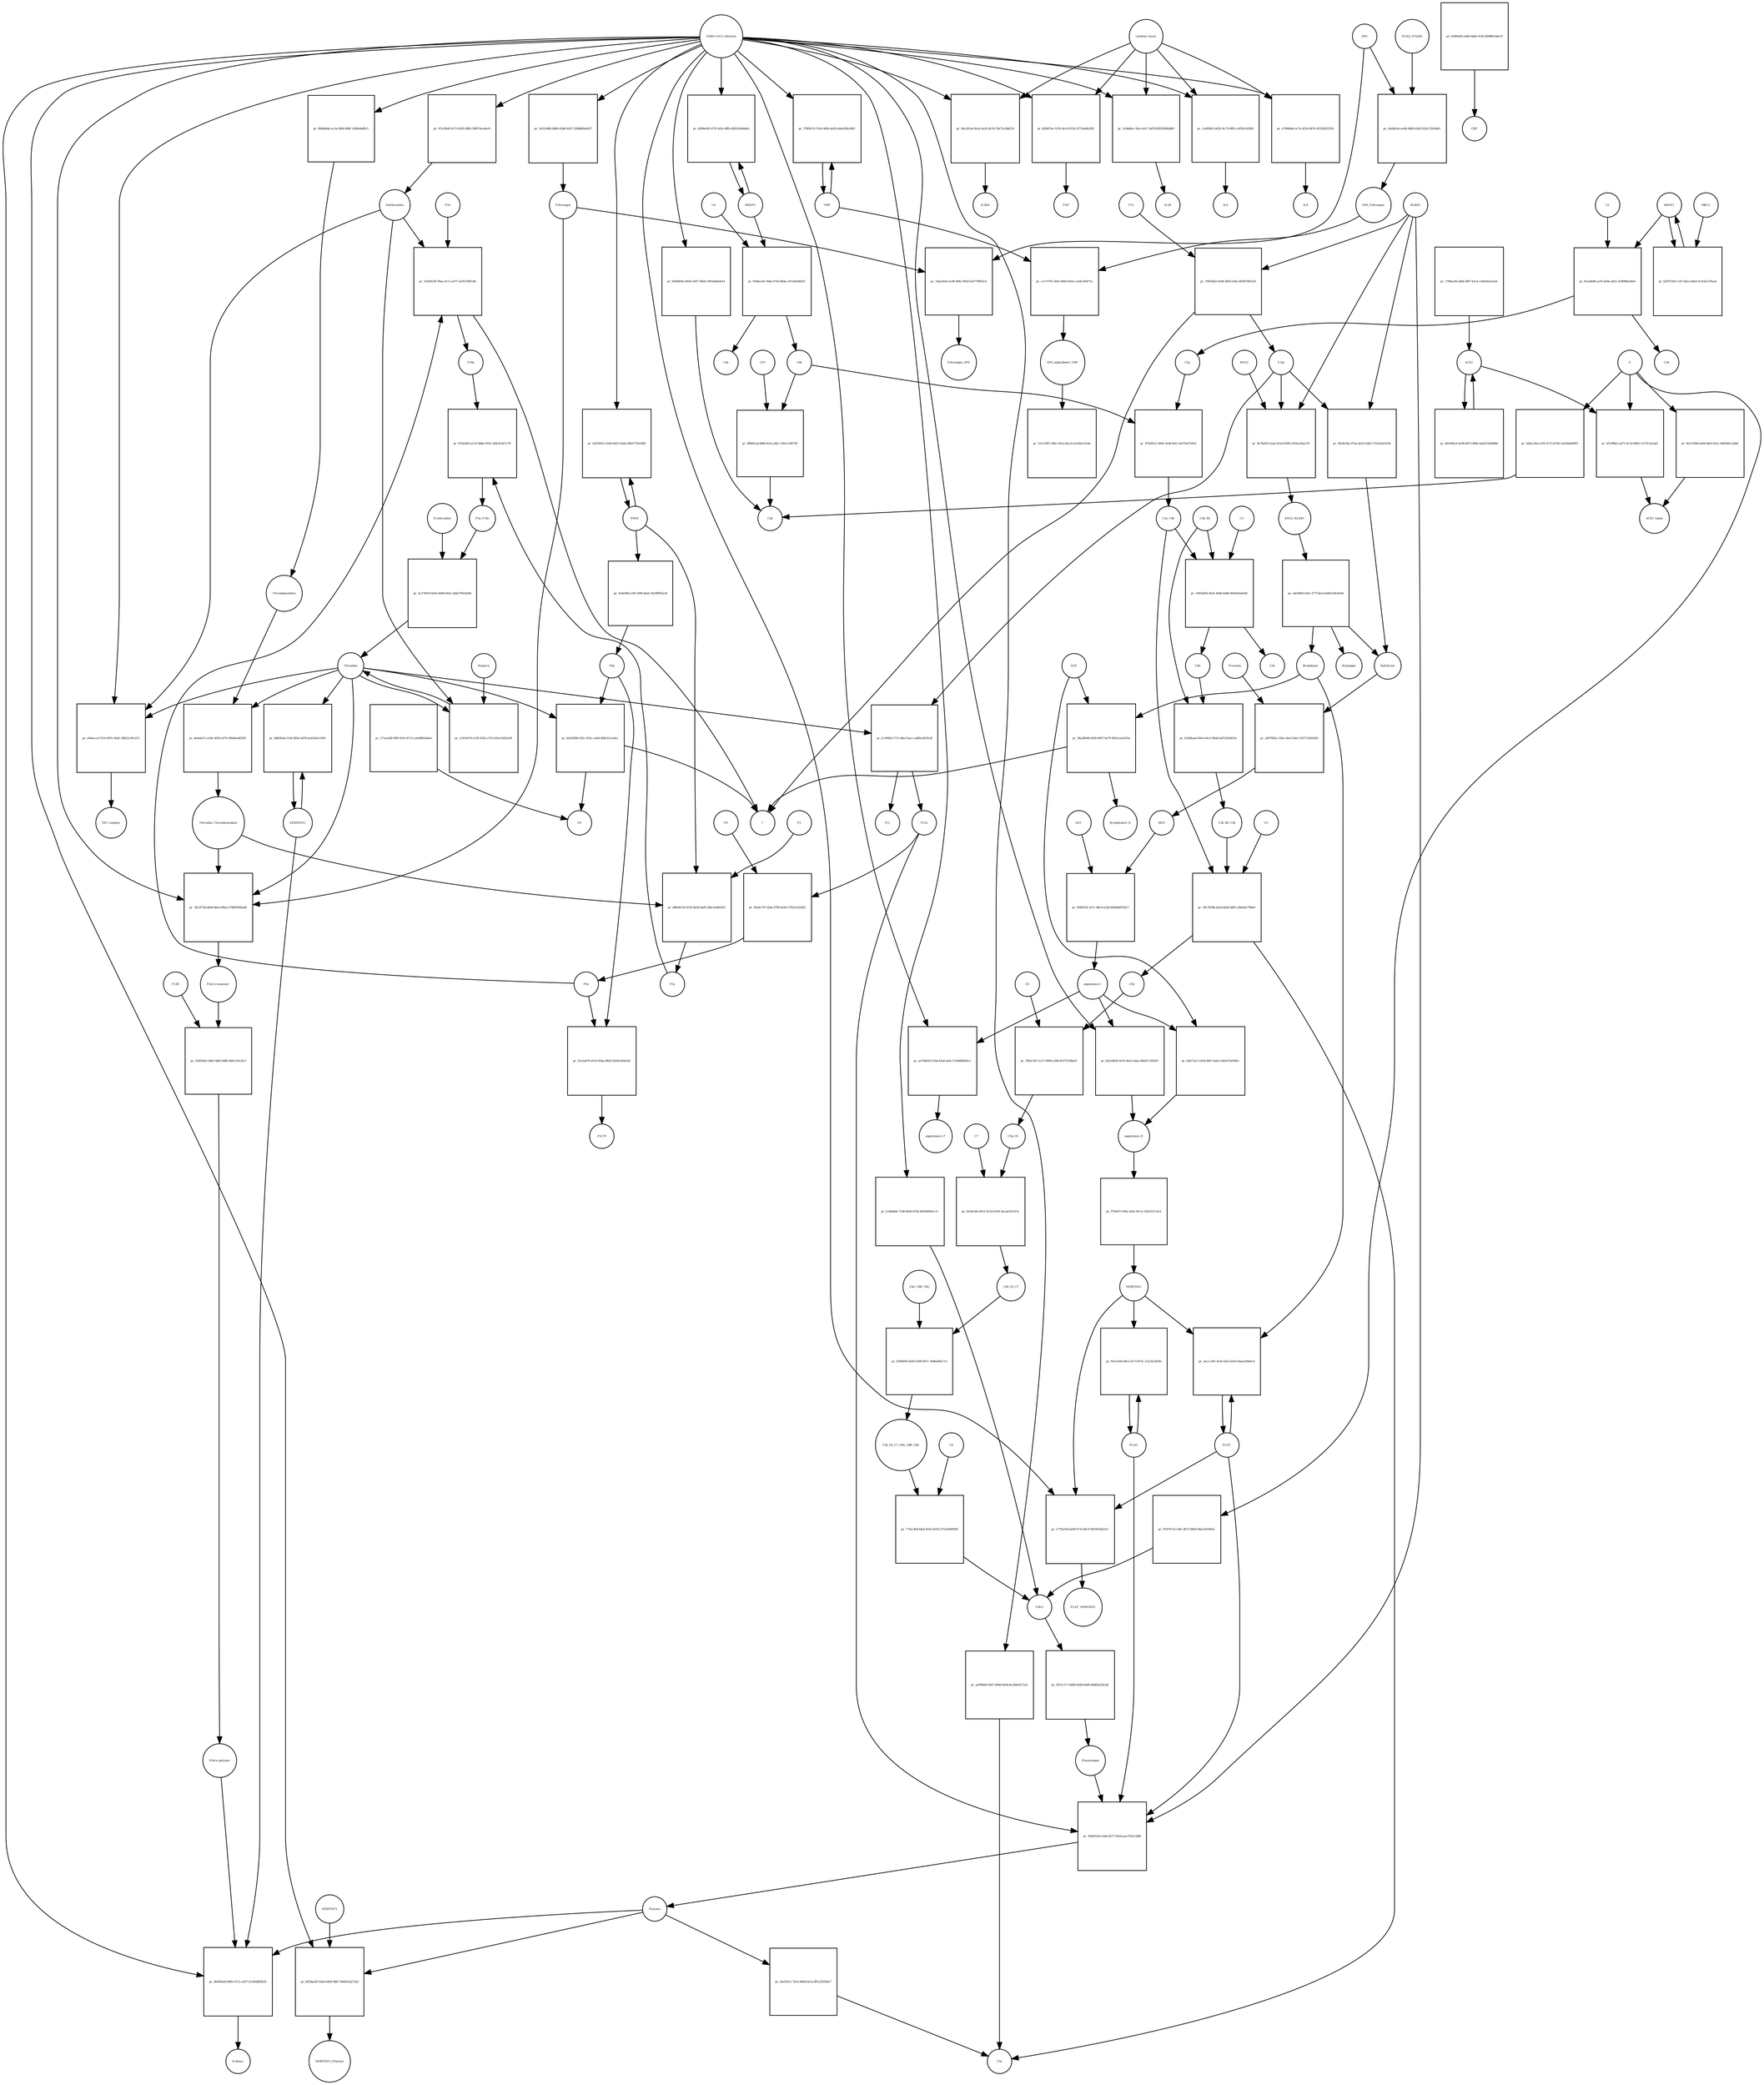 strict digraph  {
C4b [annotation="", bipartite=0, cls=macromolecule, fontsize=4, label=C4b, shape=circle];
"pr_87928311-4991-4cbf-8ef1-ab57fe475625" [annotation="", bipartite=1, cls=process, fontsize=4, label="pr_87928311-4991-4cbf-8ef1-ab57fe475625", shape=square];
C2a [annotation="", bipartite=0, cls=macromolecule, fontsize=4, label=C2a, shape=circle];
C2a_C4b [annotation="", bipartite=0, cls=complex, fontsize=4, label=C2a_C4b, shape=circle];
C3b [annotation="", bipartite=0, cls=macromolecule, fontsize=4, label=C3b, shape=circle];
"pr_62394aa6-64e0-44c2-9bdd-bef10254815e" [annotation="", bipartite=1, cls=process, fontsize=4, label="pr_62394aa6-64e0-44c2-9bdd-bef10254815e", shape=square];
C3b_Bb [annotation="urn_miriam_pubmed_12440962|urn_miriam_brenda_3.4.21.47", bipartite=0, cls=complex, fontsize=4, label=C3b_Bb, shape=circle];
C3b_Bb_C3b [annotation="urn_miriam_pubmed_12440962|urn_miriam_brenda_34.4.21.47", bipartite=0, cls=complex, fontsize=4, label=C3b_Bb_C3b, shape=circle];
"pr_9f869cab-b0f8-421e-afbc-156a7cdf570f" [annotation="", bipartite=1, cls=process, fontsize=4, label="pr_9f869cab-b0f8-421e-afbc-156a7cdf570f", shape=square];
C4d [annotation="", bipartite=0, cls=macromolecule, fontsize=4, label=C4d, shape=circle];
CFI [annotation="urn_miriam_hgnc_HGNC%3A2771", bipartite=0, cls=macromolecule, fontsize=4, label=CFI, shape=circle];
"pr_171ea2b8-f0f9-419c-87c5-a3ed9bfe0beb" [annotation="", bipartite=1, cls=process, fontsize=4, label="pr_171ea2b8-f0f9-419c-87c5-a3ed9bfe0beb", shape=square];
F8 [annotation="urn_miriam_hgnc_HGNC%3A3546", bipartite=0, cls=macromolecule, fontsize=4, label=F8, shape=circle];
"pr_07e2584f-0373-4245-9882-58f974ca6ac8" [annotation="", bipartite=1, cls=process, fontsize=4, label="pr_07e2584f-0373-4245-9882-58f974ca6ac8", shape=square];
Antithrombin [annotation="urn_miriam_hgnc_HGNC%3A775", bipartite=0, cls=macromolecule, fontsize=4, label=Antithrombin, shape=circle];
"SARS-CoV-2 infection" [annotation=urn_miriam_taxonomy_2697049, bipartite=0, cls=phenotype, fontsize=4, label="SARS-CoV-2 infection", shape=circle];
S [annotation="urn_miriam_uniprot_P0DTC2|urn_miriam_uniprot_P59594", bipartite=0, cls=macromolecule, fontsize=4, label=S, shape=circle];
"pr_f61e7698-ae94-4403-82e1-44f289ce1bb0" [annotation="", bipartite=1, cls="omitted process", fontsize=4, label="pr_f61e7698-ae94-4403-82e1-44f289ce1bb0", shape=square];
ACE2_Spike [annotation="", bipartite=0, cls=complex, fontsize=4, label=ACE2_Spike, shape=circle];
Bradykinin [annotation="urn_miriam_obo.chebi_CHEBI%3A3165", bipartite=0, cls=macromolecule, fontsize=4, label=Bradykinin, shape=circle];
"pr_38a28048-0d38-4607-be79-9653ca5e455a" [annotation="", bipartite=1, cls=process, fontsize=4, label="pr_38a28048-0d38-4607-be79-9653ca5e455a", shape=square];
"Bradykinin(1-5)" [annotation="", bipartite=0, cls=macromolecule, fontsize=4, label="Bradykinin(1-5)", shape=circle];
"?" [annotation="", bipartite=0, cls=macromolecule, fontsize=4, label="?", shape=circle];
ACE [annotation="urn_miriam_hgnc_HGNC%3A2707", bipartite=0, cls=macromolecule, fontsize=4, label=ACE, shape=circle];
ACE2 [annotation="urn_miriam_hgnc_HGNC%3A13557", bipartite=0, cls=macromolecule, fontsize=4, label=ACE2, shape=circle];
"pr_d0160bc0-4c68-4673-896e-bad551b6d0b0" [annotation="", bipartite=1, cls=process, fontsize=4, label="pr_d0160bc0-4c68-4673-896e-bad551b6d0b0", shape=square];
"pr_b519f8a2-ad71-4c1b-9892-1157fc2e2af2" [annotation="", bipartite=1, cls=process, fontsize=4, label="pr_b519f8a2-ad71-4c1b-9892-1157fc2e2af2", shape=square];
"pr_1789ae36-a6bf-4007-b5c4-c044e62e3eab" [annotation="", bipartite=1, cls=process, fontsize=4, label="pr_1789ae36-a6bf-4007-b5c4-c044e62e3eab", shape=square];
"angiotensin I" [annotation="urn_miriam_obo.chebi_CHEBI%3A2718", bipartite=0, cls="simple chemical", fontsize=4, label="angiotensin I", shape=circle];
"pr_ae708d34-235d-43a8-a6ef-5156888d59c5" [annotation="", bipartite=1, cls=process, fontsize=4, label="pr_ae708d34-235d-43a8-a6ef-5156888d59c5", shape=square];
"angiotensin I-7" [annotation="urn_miriam_obo.chebi_CHEBI%3A55438", bipartite=0, cls="simple chemical", fontsize=4, label="angiotensin I-7", shape=circle];
"pr_b26ec20a-e191-4713-8746-1e439a8d5ff5" [annotation="", bipartite=1, cls=process, fontsize=4, label="pr_b26ec20a-e191-4713-8746-1e439a8d5ff5", shape=square];
"pr_9747b7cb-c00c-4071-8fe8-f3ba1418365c" [annotation="", bipartite=1, cls=process, fontsize=4, label="pr_9747b7cb-c00c-4071-8fe8-f3ba1418365c", shape=square];
"C5b-9" [annotation="", bipartite=0, cls=complex, fontsize=4, label="C5b-9", shape=circle];
"pr_65f69a95-e660-4b8e-914f-d3986f10da19" [annotation="", bipartite=1, cls=process, fontsize=4, label="pr_65f69a95-e660-4b8e-914f-d3986f10da19", shape=square];
CRP [annotation="urn_miriam_hgnc_HGNC%3A2367", bipartite=0, cls=macromolecule, fontsize=4, label=CRP, shape=circle];
VWF [annotation="", bipartite=0, cls=macromolecule, fontsize=4, label=VWF, shape=circle];
"pr_378f4155-7a16-4f4b-ab30-abde398c0491" [annotation="", bipartite=1, cls=process, fontsize=4, label="pr_378f4155-7a16-4f4b-ab30-abde398c0491", shape=square];
PROC [annotation="urn_miriam_hgnc_HGNC%3A9451", bipartite=0, cls=macromolecule, fontsize=4, label=PROC, shape=circle];
"pr_d3254415-1b56-4821-83eb-2805779c0380" [annotation="", bipartite=1, cls=process, fontsize=4, label="pr_d3254415-1b56-4821-83eb-2805779c0380", shape=square];
"pr_9648d59a-8636-4307-96d4-19054dde6b14" [annotation="", bipartite=1, cls=process, fontsize=4, label="pr_9648d59a-8636-4307-96d4-19054dde6b14", shape=square];
Plasmin [annotation="urn_miriam_hgnc_HGNC%3A9051", bipartite=0, cls=macromolecule, fontsize=4, label=Plasmin, shape=circle];
"pr_b629aad5-50a8-4464-9bb7-9d44532a72d3" [annotation="", bipartite=1, cls=process, fontsize=4, label="pr_b629aad5-50a8-4464-9bb7-9d44532a72d3", shape=square];
SERPINF2 [annotation="urn_miriam_hgnc_HGNC%3A9075", bipartite=0, cls=macromolecule, fontsize=4, label=SERPINF2, shape=circle];
SERPINF2_Plasmin [annotation="", bipartite=0, cls=complex, fontsize=4, label=SERPINF2_Plasmin, shape=circle];
"pr_89b6b64e-ac5a-49fd-968f-1200feb4ffc5" [annotation="", bipartite=1, cls=process, fontsize=4, label="pr_89b6b64e-ac5a-49fd-968f-1200feb4ffc5", shape=square];
Thrombomodulin [annotation="urn_miriam_hgnc_HGNC%3A11784", bipartite=0, cls=macromolecule, fontsize=4, label=Thrombomodulin, shape=circle];
KLKB1 [annotation=urn_miriam_hgnc_6371, bipartite=0, cls=macromolecule, fontsize=4, label=KLKB1, shape=circle];
"pr_d9c8c64e-07ae-4a55-b5b5-72161eb23194" [annotation="", bipartite=1, cls=process, fontsize=4, label="pr_d9c8c64e-07ae-4a55-b5b5-72161eb23194", shape=square];
Kallikrein [annotation=urn_miriam_hgnc_6371, bipartite=0, cls=macromolecule, fontsize=4, label=Kallikrein, shape=circle];
F12a [annotation="urn_miriam_hgnc_HGNC%3A3530", bipartite=0, cls=macromolecule, fontsize=4, label=F12a, shape=circle];
KNG1_KLKB1 [annotation=urn_miriam_pubmed_17598838, bipartite=0, cls=complex, fontsize=4, label=KNG1_KLKB1, shape=circle];
"pr_edefdfd5-f24c-477f-8ee4-6d9e234c0e04" [annotation="", bipartite=1, cls=process, fontsize=4, label="pr_edefdfd5-f24c-477f-8ee4-6d9e234c0e04", shape=square];
Kininogen [annotation="urn_miriam_hgnc_HGNC%3A6383", bipartite=0, cls=macromolecule, fontsize=4, label=Kininogen, shape=circle];
"pr_fc4d4db6-71d8-4b04-87d2-40500605ec11" [annotation="", bipartite=1, cls=process, fontsize=4, label="pr_fc4d4db6-71d8-4b04-87d2-40500605ec11", shape=square];
"pr_ae9f9d45-f647-469d-be04-bc29d63272cb" [annotation="", bipartite=1, cls=process, fontsize=4, label="pr_ae9f9d45-f647-469d-be04-bc29d63272cb", shape=square];
C5a [annotation="", bipartite=0, cls=macromolecule, fontsize=4, label=C5a, shape=circle];
PLAT [annotation="urn_miriam_hgnc_HGNC%3A9051", bipartite=0, cls=macromolecule, fontsize=4, label=PLAT, shape=circle];
"pr_2accc281-8cdf-43a3-b3e0-44aea5f8efc0" [annotation="", bipartite=1, cls=process, fontsize=4, label="pr_2accc281-8cdf-43a3-b3e0-44aea5f8efc0", shape=square];
SERPINE1 [annotation="urn_miriam_hgnc_HGNC%3A8593", bipartite=0, cls=macromolecule, fontsize=4, label=SERPINE1, shape=circle];
AGT [annotation="urn_miriam_hgnc_HGNC%3A333", bipartite=0, cls=macromolecule, fontsize=4, label=AGT, shape=circle];
"pr_f04f6192-3e7c-48c4-a228-683b48d78313" [annotation="", bipartite=1, cls=process, fontsize=4, label="pr_f04f6192-3e7c-48c4-a228-683b48d78313", shape=square];
REN [annotation="urn_miriam_hgnc_HGNC%3A9958", bipartite=0, cls=macromolecule, fontsize=4, label=REN, shape=circle];
C2 [annotation="urn_miriam_hgnc_HGNC%3A1248", bipartite=0, cls=macromolecule, fontsize=4, label=C2, shape=circle];
"pr_fb1ad6d9-acf5-4e0b-a825-3c8f99be40e6" [annotation="", bipartite=1, cls=process, fontsize=4, label="pr_fb1ad6d9-acf5-4e0b-a825-3c8f99be40e6", shape=square];
C2b [annotation="", bipartite=0, cls=macromolecule, fontsize=4, label=C2b, shape=circle];
MASP1 [annotation="", bipartite=0, cls=macromolecule, fontsize=4, label=MASP1, shape=circle];
MASP2 [annotation="", bipartite=0, cls=macromolecule, fontsize=4, label=MASP2, shape=circle];
"pr_d369e043-475f-441e-8ffb-d585c8044de4" [annotation="", bipartite=1, cls=process, fontsize=4, label="pr_d369e043-475f-441e-8ffb-d585c8044de4", shape=square];
"pr_b29755b9-1147-4dce-b8a9-9c432e176ea4" [annotation="", bipartite=1, cls=process, fontsize=4, label="pr_b29755b9-1147-4dce-b8a9-9c432e176ea4", shape=square];
MBL2 [annotation=urn_miriam_hgnc_6902, bipartite=0, cls=macromolecule, fontsize=4, label=MBL2, shape=circle];
F10 [annotation="urn_miriam_hgnc_HGNC%3A3528", bipartite=0, cls=macromolecule, fontsize=4, label=F10, shape=circle];
"pr_1020d128-78ea-4111-a477-a55f1206f14b" [annotation="", bipartite=1, cls=process, fontsize=4, label="pr_1020d128-78ea-4111-a477-a55f1206f14b", shape=square];
F10a [annotation="urn_miriam_hgnc_HGNC%3A3528", bipartite=0, cls=macromolecule, fontsize=4, label=F10a, shape=circle];
F9a [annotation="", bipartite=0, cls=macromolecule, fontsize=4, label=F9a, shape=circle];
C3 [annotation="urn_miriam_hgnc_HGNC%3A1318", bipartite=0, cls=macromolecule, fontsize=4, label=C3, shape=circle];
"pr_1d95a850-4b35-404b-b466-69ef6a6efe82" [annotation="", bipartite=1, cls=process, fontsize=4, label="pr_1d95a850-4b35-404b-b466-69ef6a6efe82", shape=square];
C3a [annotation="", bipartite=0, cls=macromolecule, fontsize=4, label=C3a, shape=circle];
Prorenin [annotation="", bipartite=0, cls=macromolecule, fontsize=4, label=Prorenin, shape=circle];
"pr_2407692a-1d5e-44e5-bda1-593712b93d2b" [annotation="", bipartite=1, cls=process, fontsize=4, label="pr_2407692a-1d5e-44e5-bda1-593712b93d2b", shape=square];
F8a [annotation="urn_miriam_hgnc_HGNC%3A3546", bipartite=0, cls=macromolecule, fontsize=4, label=F8a, shape=circle];
"pr_b5d35f88-425c-435c-a3d4-df4b313ce8a1" [annotation="", bipartite=1, cls=process, fontsize=4, label="pr_b5d35f88-425c-435c-a3d4-df4b313ce8a1", shape=square];
Thrombin [annotation="urn_miriam_hgnc_HGNC%3A3535", bipartite=0, cls=macromolecule, fontsize=4, label=Thrombin, shape=circle];
"pr_e1b19474-e138-43b2-a703-d1bc54922ef9" [annotation="", bipartite=1, cls=process, fontsize=4, label="pr_e1b19474-e138-43b2-a703-d1bc54922ef9", shape=square];
Heparin [annotation="urn_miriam_pubmed_708377|urn_miriam_obo.chebi_CHEBI%3A28304", bipartite=0, cls="simple chemical", fontsize=4, label=Heparin, shape=circle];
"pr_fdd17ac2-545d-4067-8ab3-5d5a97e659b5" [annotation="", bipartite=1, cls=process, fontsize=4, label="pr_fdd17ac2-545d-4067-8ab3-5d5a97e659b5", shape=square];
"angiotensin II" [annotation="urn_miriam_obo.chebi_CHEBI%3A2718", bipartite=0, cls="simple chemical", fontsize=4, label="angiotensin II", shape=circle];
PLAU [annotation="", bipartite=0, cls=macromolecule, fontsize=4, label=PLAU, shape=circle];
"pr_f41ec928-d0c2-4c73-873c-212cfa35f3fe" [annotation="", bipartite=1, cls=process, fontsize=4, label="pr_f41ec928-d0c2-4c73-873c-212cfa35f3fe", shape=square];
F12 [annotation="urn_miriam_hgnc_HGNC%3A3530", bipartite=0, cls=macromolecule, fontsize=4, label=F12, shape=circle];
"pr_70f43bd3-02d6-4f05-b382-d0f4478f53c0" [annotation="", bipartite=1, cls=process, fontsize=4, label="pr_70f43bd3-02d6-4f05-b382-d0f4478f53c0", shape=square];
"pr_f1c9f4fd-1711-49a3-bacc-ad80cdd33cdf" [annotation="", bipartite=1, cls=process, fontsize=4, label="pr_f1c9f4fd-1711-49a3-bacc-ad80cdd33cdf", shape=square];
F11 [annotation="urn_miriam_hgnc_HGNC%3A3529", bipartite=0, cls=macromolecule, fontsize=4, label=F11, shape=circle];
F11a [annotation="urn_miriam_hgnc_HGNC%3A3529", bipartite=0, cls=macromolecule, fontsize=4, label=F11a, shape=circle];
C4 [annotation="", bipartite=0, cls=macromolecule, fontsize=4, label=C4, shape=circle];
"pr_936dced1-50da-47d3-8b4a-c67e5be882f3" [annotation="", bipartite=1, cls=process, fontsize=4, label="pr_936dced1-50da-47d3-8b4a-c67e5be882f3", shape=square];
C4a [annotation="", bipartite=0, cls=macromolecule, fontsize=4, label=C4a, shape=circle];
"pr_e770a254-be00-471f-bdc9-0935953d2211" [annotation="", bipartite=1, cls=process, fontsize=4, label="pr_e770a254-be00-471f-bdc9-0935953d2211", shape=square];
PLAT_SERPINE1 [annotation=urn_miriam_pubmed_22449964, bipartite=0, cls=complex, fontsize=4, label=PLAT_SERPINE1, shape=circle];
"pr_52c5a674-4519-45ba-8820-02e8e26445d1" [annotation="", bipartite=1, cls=process, fontsize=4, label="pr_52c5a674-4519-45ba-8820-02e8e26445d1", shape=square];
F8_F9 [annotation=urn_miriam_pubmed_22471307, bipartite=0, cls=complex, fontsize=4, label=F8_F9, shape=circle];
"pr_f51b2063-e132-48be-9181-344c9c827c79" [annotation="", bipartite=1, cls=process, fontsize=4, label="pr_f51b2063-e132-48be-9181-344c9c827c79", shape=square];
F5a [annotation="urn_miriam_hgnc_HGNC%3A3542", bipartite=0, cls=macromolecule, fontsize=4, label=F5a, shape=circle];
F5a_F10a [annotation=urn_miriam_pubmed_2303476, bipartite=0, cls=complex, fontsize=4, label=F5a_F10a, shape=circle];
F5 [annotation="urn_miriam_hgnc_HGNC%3A3541", bipartite=0, cls=macromolecule, fontsize=4, label=F5, shape=circle];
"pr_b80e8c59-0158-4458-bef0-5d9c16d40183" [annotation="", bipartite=1, cls=process, fontsize=4, label="pr_b80e8c59-0158-4458-bef0-5d9c16d40183", shape=square];
Thrombin_Thrombomodulin [annotation="urn_miriam_pubmed_6282863|urn_miriam_taxonomy_9986", bipartite=0, cls=complex, fontsize=4, label=Thrombin_Thrombomodulin, shape=circle];
SERPINH1 [annotation="urn_miriam_hgnc_HGNC%3A1546", bipartite=0, cls=macromolecule, fontsize=4, label=SERPINH1, shape=circle];
"pr_9d85f0a6-21bf-484e-bd78-bed146a15481" [annotation="", bipartite=1, cls=process, fontsize=4, label="pr_9d85f0a6-21bf-484e-bd78-bed146a15481", shape=square];
Fibrinogen [annotation=urn_miriam_pubmed_19296670, bipartite=0, cls=complex, fontsize=4, label=Fibrinogen, shape=circle];
"pr_3fa1973b-db58-4bea-89a3-e78893960ad6" [annotation="", bipartite=1, cls=process, fontsize=4, label="pr_3fa1973b-db58-4bea-89a3-e78893960ad6", shape=square];
"Fibrin monomer" [annotation="", bipartite=0, cls=macromolecule, fontsize=4, label="Fibrin monomer", shape=circle];
C5 [annotation="urn_miriam_hgnc_HGNC%3A1331", bipartite=0, cls=macromolecule, fontsize=4, label=C5, shape=circle];
"pr_39c7b59b-42ed-4d39-bdf5-c8da83c799a9" [annotation="", bipartite=1, cls=process, fontsize=4, label="pr_39c7b59b-42ed-4d39-bdf5-c8da83c799a9", shape=square];
C5b [annotation="", bipartite=0, cls=macromolecule, fontsize=4, label=C5b, shape=circle];
"pr_7083c391-1c27-4990-a596-81f7515fba01" [annotation="", bipartite=1, cls=process, fontsize=4, label="pr_7083c391-1c27-4990-a596-81f7515fba01", shape=square];
C6 [annotation="urn_miriam_hgnc_HGNC%3A1339", bipartite=0, cls=macromolecule, fontsize=4, label=C6, shape=circle];
C5b_C6 [annotation="", bipartite=0, cls=complex, fontsize=4, label=C5b_C6, shape=circle];
"pr_0e3dcbfa-b015-4c29-b538-3aca4c621d7a" [annotation="", bipartite=1, cls=process, fontsize=4, label="pr_0e3dcbfa-b015-4c29-b538-3aca4c621d7a", shape=square];
C7 [annotation="urn_miriam_hgnc_HGNC%3A1346", bipartite=0, cls=macromolecule, fontsize=4, label=C7, shape=circle];
C5b_C6_C7 [annotation=urn_miriam_pubmed_28630159, bipartite=0, cls=complex, fontsize=4, label=C5b_C6_C7, shape=circle];
"pr_f2904f60-0b30-4390-807c-369bef6fa715" [annotation="", bipartite=1, cls=process, fontsize=4, label="pr_f2904f60-0b30-4390-807c-369bef6fa715", shape=square];
C8A_C8B_C8G [annotation="", bipartite=0, cls=complex, fontsize=4, label=C8A_C8B_C8G, shape=circle];
C5b_C6_C7_C8A_C8B_C8G [annotation=urn_miriam_pubmed_28630159, bipartite=0, cls=complex, fontsize=4, label=C5b_C6_C7_C8A_C8B_C8G, shape=circle];
"pr_773ec40d-fda4-453e-b359-275cfa949599" [annotation="", bipartite=1, cls=process, fontsize=4, label="pr_773ec40d-fda4-453e-b359-275cfa949599", shape=square];
C9 [annotation="urn_miriam_hgnc_HGNC%3A1358", bipartite=0, cls=macromolecule, fontsize=4, label=C9, shape=circle];
"pr_b2b1d858-9e76-46a3-a9aa-0bb4711f6293" [annotation="", bipartite=1, cls=process, fontsize=4, label="pr_b2b1d858-9e76-46a3-a9aa-0bb4711f6293", shape=square];
"pr_5c6bfdec-56ce-43c7-b47d-ffb503840d69" [annotation="", bipartite=1, cls=process, fontsize=4, label="pr_5c6bfdec-56ce-43c7-b47d-ffb503840d69", shape=square];
IL1B [annotation=urn_miriam_hgnc_5992, bipartite=0, cls=macromolecule, fontsize=4, label=IL1B, shape=circle];
"cytokine storm" [annotation=urn_miriam_pubmed_2504360, bipartite=0, cls=phenotype, fontsize=4, label="cytokine storm", shape=circle];
"pr_3d123d06-0860-4346-b2d7-220b8d9a4027" [annotation="", bipartite=1, cls=process, fontsize=4, label="pr_3d123d06-0860-4346-b2d7-220b8d9a4027", shape=square];
"pr_1cd95601-b032-4c73-9f81-cef583c5f360" [annotation="", bipartite=1, cls=process, fontsize=4, label="pr_1cd95601-b032-4c73-9f81-cef583c5f360", shape=square];
IL6 [annotation=urn_miriam_hgnc_6018, bipartite=0, cls=macromolecule, fontsize=4, label=IL6, shape=circle];
"pr_e7490b4a-4c7a-421b-9b76-2f5292813f16" [annotation="", bipartite=1, cls=process, fontsize=4, label="pr_e7490b4a-4c7a-421b-9b76-2f5292813f16", shape=square];
IL8 [annotation="urn_miriam_hgnc_HGNC%3A6025", bipartite=0, cls=macromolecule, fontsize=4, label=IL8, shape=circle];
"pr_9ae181a6-9e2a-4cd1-8c18-70e71e2bd214" [annotation="", bipartite=1, cls=process, fontsize=4, label="pr_9ae181a6-9e2a-4cd1-8c18-70e71e2bd214", shape=square];
IL2RA [annotation="urn_miriam_hgnc_HGNC%3A6008", bipartite=0, cls=macromolecule, fontsize=4, label=IL2RA, shape=circle];
Plasminogen [annotation="urn_miriam_hgnc_HGNC%3A9071", bipartite=0, cls=macromolecule, fontsize=4, label=Plasminogen, shape=circle];
"pr_929d7054-e540-4577-932d-eea7533c1886" [annotation="", bipartite=1, cls=process, fontsize=4, label="pr_929d7054-e540-4577-932d-eea7533c1886", shape=square];
"pr_e40eeca3-f210-497e-9bd1-38b52c09c213" [annotation="", bipartite=1, cls=process, fontsize=4, label="pr_e40eeca3-f210-497e-9bd1-38b52c09c213", shape=square];
"TAT complex" [annotation=urn_miriam_pubmed_22930518, bipartite=0, cls=complex, fontsize=4, label="TAT complex", shape=circle];
Prothrombin [annotation="urn_miriam_hgnc_HGNC%3A3535", bipartite=0, cls=macromolecule, fontsize=4, label=Prothrombin, shape=circle];
"pr_4c374919-bd3e-4b06-841e-2bda79d1b448" [annotation="", bipartite=1, cls=process, fontsize=4, label="pr_4c374919-bd3e-4b06-841e-2bda79d1b448", shape=square];
"pr_d1de0fb2-eff5-44f6-8edc-f0c8ff0f5a34" [annotation="", bipartite=1, cls=process, fontsize=4, label="pr_d1de0fb2-eff5-44f6-8edc-f0c8ff0f5a34", shape=square];
"pr_f7f5e871-ff4e-424c-9e7a-cf24c927cdc4" [annotation="", bipartite=1, cls=process, fontsize=4, label="pr_f7f5e871-ff4e-424c-9e7a-cf24c927cdc4", shape=square];
"pr_de4e6a7c-e29e-4056-af76-59b04edd53fd" [annotation="", bipartite=1, cls=process, fontsize=4, label="pr_de4e6a7c-e29e-4056-af76-59b04edd53fd", shape=square];
F9 [annotation="urn_miriam_hgnc_HGNC%3A35531", bipartite=0, cls=macromolecule, fontsize=4, label=F9, shape=circle];
"pr_82edc767-f2da-47f0-9c0d-178223243d25" [annotation="", bipartite=1, cls=process, fontsize=4, label="pr_82edc767-f2da-47f0-9c0d-178223243d25", shape=square];
"pr_9e76e0f2-b1ae-41a9-8189-c01bca45a176" [annotation="", bipartite=1, cls=process, fontsize=4, label="pr_9e76e0f2-b1ae-41a9-8189-c01bca45a176", shape=square];
KNG1 [annotation=urn_miriam_hgnc_6383, bipartite=0, cls=macromolecule, fontsize=4, label=KNG1, shape=circle];
"pr_3011c7c7-8d09-4428-b4d9-466f9a324cd2" [annotation="", bipartite=1, cls=process, fontsize=4, label="pr_3011c7c7-8d09-4428-b4d9-466f9a324cd2", shape=square];
"pr_0aef54c1-7dc4-480d-be1a-8f5c2f205dc7" [annotation="", bipartite=1, cls=process, fontsize=4, label="pr_0aef54c1-7dc4-480d-be1a-8f5c2f205dc7", shape=square];
"pr_bf3607ae-5192-4e14-9128-1f735a46c003" [annotation="", bipartite=1, cls=process, fontsize=4, label="pr_bf3607ae-5192-4e14-9128-1f735a46c003", shape=square];
TNF [annotation=urn_miriam_hgnc_11892, bipartite=0, cls=macromolecule, fontsize=4, label=TNF, shape=circle];
"pr_050f56a9-3b83-484f-b480-46b1cf9c2fc3" [annotation="", bipartite=1, cls=process, fontsize=4, label="pr_050f56a9-3b83-484f-b480-46b1cf9c2fc3", shape=square];
"Fibrin polymer" [annotation="", bipartite=0, cls=macromolecule, fontsize=4, label="Fibrin polymer", shape=circle];
F13B [annotation="", bipartite=0, cls=macromolecule, fontsize=4, label=F13B, shape=circle];
"pr_6b500a44-890e-47c2-a247-3c91bdbf5b18" [annotation="", bipartite=1, cls=process, fontsize=4, label="pr_6b500a44-890e-47c2-a247-3c91bdbf5b18", shape=square];
"D-dimer" [annotation=urn_miriam_pubmed_19008457, bipartite=0, cls=macromolecule, fontsize=4, label="D-dimer", shape=circle];
GP6_alpha2beta1_VWF [annotation="", bipartite=0, cls=complex, fontsize=4, label=GP6_alpha2beta1_VWF, shape=circle];
"pr_51e11987-306c-401a-b5cd-a3314b1cb18e" [annotation="", bipartite=1, cls="omitted process", fontsize=4, label="pr_51e11987-306c-401a-b5cd-a3314b1cb18e", shape=square];
GP6 [annotation=urn_miriam_hgnc_14388, bipartite=0, cls=macromolecule, fontsize=4, label=GP6, shape=circle];
"pr_efadb1ab-ae46-4860-b5b2-022e725e0b41" [annotation="", bipartite=1, cls=process, fontsize=4, label="pr_efadb1ab-ae46-4860-b5b2-022e725e0b41", shape=square];
ITGA2_ITGAB1 [annotation="urn_miriam_intact_EBI-16428357", bipartite=0, cls=complex, fontsize=4, label=ITGA2_ITGAB1, shape=circle];
GP6_Fibrinogen [annotation="", bipartite=0, cls=complex, fontsize=4, label=GP6_Fibrinogen, shape=circle];
"pr_cce73761-48cf-4064-9a0e-c2a8c2f4471e" [annotation="", bipartite=1, cls=process, fontsize=4, label="pr_cce73761-48cf-4064-9a0e-c2a8c2f4471e", shape=square];
"pr_1ebe29ed-5e38-4943-902d-feb770ffb5cb" [annotation="", bipartite=1, cls=process, fontsize=4, label="pr_1ebe29ed-5e38-4943-902d-feb770ffb5cb", shape=square];
Fibrinogen_GP6 [annotation=urn_miriam_pubmed_19296670, bipartite=0, cls=complex, fontsize=4, label=Fibrinogen_GP6, shape=circle];
C4b -> "pr_87928311-4991-4cbf-8ef1-ab57fe475625"  [annotation="", interaction_type=consumption];
C4b -> "pr_9f869cab-b0f8-421e-afbc-156a7cdf570f"  [annotation="", interaction_type=consumption];
"pr_87928311-4991-4cbf-8ef1-ab57fe475625" -> C2a_C4b  [annotation="", interaction_type=production];
C2a -> "pr_87928311-4991-4cbf-8ef1-ab57fe475625"  [annotation="", interaction_type=consumption];
C2a_C4b -> "pr_1d95a850-4b35-404b-b466-69ef6a6efe82"  [annotation=urn_miriam_pubmed_12440962, interaction_type=catalysis];
C2a_C4b -> "pr_39c7b59b-42ed-4d39-bdf5-c8da83c799a9"  [annotation=urn_miriam_pubmed_28630159, interaction_type=catalysis];
C3b -> "pr_62394aa6-64e0-44c2-9bdd-bef10254815e"  [annotation="", interaction_type=consumption];
"pr_62394aa6-64e0-44c2-9bdd-bef10254815e" -> C3b_Bb_C3b  [annotation="", interaction_type=production];
C3b_Bb -> "pr_62394aa6-64e0-44c2-9bdd-bef10254815e"  [annotation="", interaction_type=consumption];
C3b_Bb -> "pr_1d95a850-4b35-404b-b466-69ef6a6efe82"  [annotation=urn_miriam_pubmed_12440962, interaction_type=catalysis];
C3b_Bb_C3b -> "pr_39c7b59b-42ed-4d39-bdf5-c8da83c799a9"  [annotation=urn_miriam_pubmed_28630159, interaction_type=catalysis];
"pr_9f869cab-b0f8-421e-afbc-156a7cdf570f" -> C4d  [annotation="", interaction_type=production];
CFI -> "pr_9f869cab-b0f8-421e-afbc-156a7cdf570f"  [annotation=urn_miriam_pubmed_19362461, interaction_type=catalysis];
"pr_171ea2b8-f0f9-419c-87c5-a3ed9bfe0beb" -> F8  [annotation="", interaction_type=production];
"pr_07e2584f-0373-4245-9882-58f974ca6ac8" -> Antithrombin  [annotation="", interaction_type=production];
Antithrombin -> "pr_1020d128-78ea-4111-a477-a55f1206f14b"  [annotation="urn_miriam_pubmed_11551226|urn_miriam_pubmed_15853774", interaction_type=inhibition];
Antithrombin -> "pr_e1b19474-e138-43b2-a703-d1bc54922ef9"  [annotation=urn_miriam_pubmed_15853774, interaction_type=inhibition];
Antithrombin -> "pr_e40eeca3-f210-497e-9bd1-38b52c09c213"  [annotation="", interaction_type=consumption];
"SARS-CoV-2 infection" -> "pr_07e2584f-0373-4245-9882-58f974ca6ac8"  [annotation=urn_miriam_pubmed_32302438, interaction_type="necessary stimulation"];
"SARS-CoV-2 infection" -> "pr_ae708d34-235d-43a8-a6ef-5156888d59c5"  [annotation=urn_miriam_pubmed_23392115, interaction_type=inhibition];
"SARS-CoV-2 infection" -> "pr_378f4155-7a16-4f4b-ab30-abde398c0491"  [annotation=urn_miriam_pubmed_32367170, interaction_type="necessary stimulation"];
"SARS-CoV-2 infection" -> "pr_d3254415-1b56-4821-83eb-2805779c0380"  [annotation=urn_miriam_pubmed_32302438, interaction_type="necessary stimulation"];
"SARS-CoV-2 infection" -> "pr_9648d59a-8636-4307-96d4-19054dde6b14"  [annotation=urn_miriam_pubmed_32299776, interaction_type=stimulation];
"SARS-CoV-2 infection" -> "pr_b629aad5-50a8-4464-9bb7-9d44532a72d3"  [annotation="urn_miriam_pubmed_2437112|urn_miriam_doi_10.1101%2F2020.04.25.20077842", interaction_type=stimulation];
"SARS-CoV-2 infection" -> "pr_89b6b64e-ac5a-49fd-968f-1200feb4ffc5"  [annotation="urn_miriam_doi_10.1101%2F2020.04.25.20077842", interaction_type="necessary stimulation"];
"SARS-CoV-2 infection" -> "pr_fc4d4db6-71d8-4b04-87d2-40500605ec11"  [annotation=urn_miriam_pmc_PMC7260598, interaction_type="necessary stimulation"];
"SARS-CoV-2 infection" -> "pr_ae9f9d45-f647-469d-be04-bc29d63272cb"  [annotation=urn_miriam_pmc_PMC7260598, interaction_type="necessary stimulation"];
"SARS-CoV-2 infection" -> "pr_d369e043-475f-441e-8ffb-d585c8044de4"  [annotation="urn_miriam_pubmed_11290788|urn_miriam_pubmed_32299776", interaction_type=stimulation];
"SARS-CoV-2 infection" -> "pr_e770a254-be00-471f-bdc9-0935953d2211"  [annotation="urn_miriam_pubmed_22449964|urn_miriam_doi_10.1101%2F2020.04.25.20077842", interaction_type="necessary stimulation"];
"SARS-CoV-2 infection" -> "pr_3fa1973b-db58-4bea-89a3-e78893960ad6"  [annotation="urn_miriam_pubmed_6282863|urn_miriam_pubmed_28228446|urn_miriam_pubmed_2117226", interaction_type="necessary stimulation"];
"SARS-CoV-2 infection" -> "pr_b2b1d858-9e76-46a3-a9aa-0bb4711f6293"  [annotation=urn_miriam_pubmed_32048163, interaction_type=catalysis];
"SARS-CoV-2 infection" -> "pr_5c6bfdec-56ce-43c7-b47d-ffb503840d69"  [annotation=urn_miriam_pubmed_32171193, interaction_type=stimulation];
"SARS-CoV-2 infection" -> "pr_3d123d06-0860-4346-b2d7-220b8d9a4027"  [annotation="", interaction_type=consumption];
"SARS-CoV-2 infection" -> "pr_1cd95601-b032-4c73-9f81-cef583c5f360"  [annotation=urn_miriam_pubmed_32286245, interaction_type=stimulation];
"SARS-CoV-2 infection" -> "pr_e7490b4a-4c7a-421b-9b76-2f5292813f16"  [annotation=urn_miriam_pubmed_32286245, interaction_type=stimulation];
"SARS-CoV-2 infection" -> "pr_9ae181a6-9e2a-4cd1-8c18-70e71e2bd214"  [annotation=urn_miriam_pubmed_32286245, interaction_type=stimulation];
"SARS-CoV-2 infection" -> "pr_e40eeca3-f210-497e-9bd1-38b52c09c213"  [annotation="urn_miriam_pubmed_22930518|urn_miriam_doi_10.1101%2F2020.04.25.20077842", interaction_type="necessary stimulation"];
"SARS-CoV-2 infection" -> "pr_bf3607ae-5192-4e14-9128-1f735a46c003"  [annotation=urn_miriam_pubmed_32504360, interaction_type=stimulation];
"SARS-CoV-2 infection" -> "pr_6b500a44-890e-47c2-a247-3c91bdbf5b18"  [annotation="urn_miriam_pubmed_29096812|urn_miriam_pubmed_10574983|urn_miriam_pubmed_32172226", interaction_type="necessary stimulation"];
S -> "pr_f61e7698-ae94-4403-82e1-44f289ce1bb0"  [annotation="", interaction_type=consumption];
S -> "pr_b519f8a2-ad71-4c1b-9892-1157fc2e2af2"  [annotation="", interaction_type=consumption];
S -> "pr_b26ec20a-e191-4713-8746-1e439a8d5ff5"  [annotation="", interaction_type=consumption];
S -> "pr_9747b7cb-c00c-4071-8fe8-f3ba1418365c"  [annotation="", interaction_type=consumption];
"pr_f61e7698-ae94-4403-82e1-44f289ce1bb0" -> ACE2_Spike  [annotation="", interaction_type=production];
Bradykinin -> "pr_38a28048-0d38-4607-be79-9653ca5e455a"  [annotation="", interaction_type=consumption];
Bradykinin -> "pr_2accc281-8cdf-43a3-b3e0-44aea5f8efc0"  [annotation="urn_miriam_pubmed_10373228|urn_miriam_pubmed_2769655", interaction_type=catalysis];
"pr_38a28048-0d38-4607-be79-9653ca5e455a" -> "Bradykinin(1-5)"  [annotation="", interaction_type=production];
"pr_38a28048-0d38-4607-be79-9653ca5e455a" -> "?"  [annotation="", interaction_type=production];
ACE -> "pr_38a28048-0d38-4607-be79-9653ca5e455a"  [annotation=urn_miriam_pubmed_10969042, interaction_type=catalysis];
ACE -> "pr_fdd17ac2-545d-4067-8ab3-5d5a97e659b5"  [annotation="urn_miriam_taxonomy_9606|urn_miriam_pubmed_190881|urn_miriam_pubmed_10969042", interaction_type=catalysis];
ACE2 -> "pr_d0160bc0-4c68-4673-896e-bad551b6d0b0"  [annotation="", interaction_type=consumption];
ACE2 -> "pr_b519f8a2-ad71-4c1b-9892-1157fc2e2af2"  [annotation="", interaction_type=consumption];
"pr_d0160bc0-4c68-4673-896e-bad551b6d0b0" -> ACE2  [annotation="", interaction_type=production];
"pr_b519f8a2-ad71-4c1b-9892-1157fc2e2af2" -> ACE2_Spike  [annotation="", interaction_type=production];
"pr_1789ae36-a6bf-4007-b5c4-c044e62e3eab" -> ACE2  [annotation="", interaction_type=production];
"angiotensin I" -> "pr_ae708d34-235d-43a8-a6ef-5156888d59c5"  [annotation="", interaction_type=consumption];
"angiotensin I" -> "pr_fdd17ac2-545d-4067-8ab3-5d5a97e659b5"  [annotation="", interaction_type=consumption];
"angiotensin I" -> "pr_b2b1d858-9e76-46a3-a9aa-0bb4711f6293"  [annotation="", interaction_type=consumption];
"pr_ae708d34-235d-43a8-a6ef-5156888d59c5" -> "angiotensin I-7"  [annotation="", interaction_type=production];
"pr_b26ec20a-e191-4713-8746-1e439a8d5ff5" -> C4d  [annotation="", interaction_type=production];
"pr_9747b7cb-c00c-4071-8fe8-f3ba1418365c" -> "C5b-9"  [annotation="", interaction_type=production];
"C5b-9" -> "pr_3011c7c7-8d09-4428-b4d9-466f9a324cd2"  [annotation="", interaction_type=consumption];
"pr_65f69a95-e660-4b8e-914f-d3986f10da19" -> CRP  [annotation="", interaction_type=production];
VWF -> "pr_378f4155-7a16-4f4b-ab30-abde398c0491"  [annotation="", interaction_type=consumption];
VWF -> "pr_cce73761-48cf-4064-9a0e-c2a8c2f4471e"  [annotation="", interaction_type=consumption];
"pr_378f4155-7a16-4f4b-ab30-abde398c0491" -> VWF  [annotation="", interaction_type=production];
PROC -> "pr_d3254415-1b56-4821-83eb-2805779c0380"  [annotation="", interaction_type=consumption];
PROC -> "pr_b80e8c59-0158-4458-bef0-5d9c16d40183"  [annotation="urn_miriam_pubmed_6282863|urn_miriam_pubmed_6572921|urn_miriam_pubmed_2322551", interaction_type=inhibition];
PROC -> "pr_d1de0fb2-eff5-44f6-8edc-f0c8ff0f5a34"  [annotation="", interaction_type=consumption];
"pr_d3254415-1b56-4821-83eb-2805779c0380" -> PROC  [annotation="", interaction_type=production];
"pr_9648d59a-8636-4307-96d4-19054dde6b14" -> C4d  [annotation="", interaction_type=production];
Plasmin -> "pr_b629aad5-50a8-4464-9bb7-9d44532a72d3"  [annotation="", interaction_type=consumption];
Plasmin -> "pr_0aef54c1-7dc4-480d-be1a-8f5c2f205dc7"  [annotation="urn_miriam_pubmed_27077125|urn_miriam_taxonomy_10090", interaction_type="necessary stimulation"];
Plasmin -> "pr_6b500a44-890e-47c2-a247-3c91bdbf5b18"  [annotation="urn_miriam_pubmed_29096812|urn_miriam_pubmed_10574983|urn_miriam_pubmed_32172226", interaction_type=catalysis];
"pr_b629aad5-50a8-4464-9bb7-9d44532a72d3" -> SERPINF2_Plasmin  [annotation="", interaction_type=production];
SERPINF2 -> "pr_b629aad5-50a8-4464-9bb7-9d44532a72d3"  [annotation="", interaction_type=consumption];
"pr_89b6b64e-ac5a-49fd-968f-1200feb4ffc5" -> Thrombomodulin  [annotation="", interaction_type=production];
Thrombomodulin -> "pr_de4e6a7c-e29e-4056-af76-59b04edd53fd"  [annotation="", interaction_type=consumption];
KLKB1 -> "pr_d9c8c64e-07ae-4a55-b5b5-72161eb23194"  [annotation="", interaction_type=consumption];
KLKB1 -> "pr_70f43bd3-02d6-4f05-b382-d0f4478f53c0"  [annotation=urn_miriam_pubmed_21304106, interaction_type=catalysis];
KLKB1 -> "pr_929d7054-e540-4577-932d-eea7533c1886"  [annotation=urn_miriam_pubmed_3850647, interaction_type=catalysis];
KLKB1 -> "pr_9e76e0f2-b1ae-41a9-8189-c01bca45a176"  [annotation="", interaction_type=consumption];
"pr_d9c8c64e-07ae-4a55-b5b5-72161eb23194" -> Kallikrein  [annotation="", interaction_type=production];
Kallikrein -> "pr_2407692a-1d5e-44e5-bda1-593712b93d2b"  [annotation=urn_miriam_pubmed_12793984, interaction_type=catalysis];
F12a -> "pr_d9c8c64e-07ae-4a55-b5b5-72161eb23194"  [annotation=urn_miriam_pubmed_21304106, interaction_type=catalysis];
F12a -> "pr_f1c9f4fd-1711-49a3-bacc-ad80cdd33cdf"  [annotation="", interaction_type=consumption];
F12a -> "pr_9e76e0f2-b1ae-41a9-8189-c01bca45a176"  [annotation=urn_miriam_pubmed_7944388, interaction_type=catalysis];
KNG1_KLKB1 -> "pr_edefdfd5-f24c-477f-8ee4-6d9e234c0e04"  [annotation=urn_miriam_isbn_9781482204049, interaction_type=catalysis];
"pr_edefdfd5-f24c-477f-8ee4-6d9e234c0e04" -> Kininogen  [annotation="", interaction_type=production];
"pr_edefdfd5-f24c-477f-8ee4-6d9e234c0e04" -> Bradykinin  [annotation="", interaction_type=production];
"pr_edefdfd5-f24c-477f-8ee4-6d9e234c0e04" -> Kallikrein  [annotation="", interaction_type=production];
"pr_fc4d4db6-71d8-4b04-87d2-40500605ec11" -> "C5b-9"  [annotation="", interaction_type=production];
"pr_ae9f9d45-f647-469d-be04-bc29d63272cb" -> C5a  [annotation="", interaction_type=production];
PLAT -> "pr_2accc281-8cdf-43a3-b3e0-44aea5f8efc0"  [annotation="", interaction_type=consumption];
PLAT -> "pr_e770a254-be00-471f-bdc9-0935953d2211"  [annotation="", interaction_type=consumption];
PLAT -> "pr_929d7054-e540-4577-932d-eea7533c1886"  [annotation=urn_miriam_pubmed_3850647, interaction_type=catalysis];
"pr_2accc281-8cdf-43a3-b3e0-44aea5f8efc0" -> PLAT  [annotation="", interaction_type=production];
SERPINE1 -> "pr_2accc281-8cdf-43a3-b3e0-44aea5f8efc0"  [annotation="urn_miriam_pubmed_10373228|urn_miriam_pubmed_2769655", interaction_type=inhibition];
SERPINE1 -> "pr_f41ec928-d0c2-4c73-873c-212cfa35f3fe"  [annotation=urn_miriam_pubmed_21199867, interaction_type=inhibition];
SERPINE1 -> "pr_e770a254-be00-471f-bdc9-0935953d2211"  [annotation="", interaction_type=consumption];
AGT -> "pr_f04f6192-3e7c-48c4-a228-683b48d78313"  [annotation="", interaction_type=consumption];
"pr_f04f6192-3e7c-48c4-a228-683b48d78313" -> "angiotensin I"  [annotation="", interaction_type=production];
REN -> "pr_f04f6192-3e7c-48c4-a228-683b48d78313"  [annotation="urn_miriam_pubmed_10585461|urn_miriam_pubmed_30934934|urn_miriam_pubmed_6172448|urn_miriam_taxonomy_9606", interaction_type=catalysis];
C2 -> "pr_fb1ad6d9-acf5-4e0b-a825-3c8f99be40e6"  [annotation="", interaction_type=consumption];
"pr_fb1ad6d9-acf5-4e0b-a825-3c8f99be40e6" -> C2a  [annotation="", interaction_type=production];
"pr_fb1ad6d9-acf5-4e0b-a825-3c8f99be40e6" -> C2b  [annotation="", interaction_type=production];
MASP1 -> "pr_fb1ad6d9-acf5-4e0b-a825-3c8f99be40e6"  [annotation=urn_miriam_pubmed_10946292, interaction_type=catalysis];
MASP1 -> "pr_b29755b9-1147-4dce-b8a9-9c432e176ea4"  [annotation="", interaction_type=consumption];
MASP2 -> "pr_d369e043-475f-441e-8ffb-d585c8044de4"  [annotation="", interaction_type=consumption];
MASP2 -> "pr_936dced1-50da-47d3-8b4a-c67e5be882f3"  [annotation=urn_miriam_pubmed_21664989, interaction_type=catalysis];
"pr_d369e043-475f-441e-8ffb-d585c8044de4" -> MASP2  [annotation="", interaction_type=production];
"pr_b29755b9-1147-4dce-b8a9-9c432e176ea4" -> MASP1  [annotation="", interaction_type=production];
MBL2 -> "pr_b29755b9-1147-4dce-b8a9-9c432e176ea4"  [annotation=urn_miriam_pubmed_11290788, interaction_type=stimulation];
F10 -> "pr_1020d128-78ea-4111-a477-a55f1206f14b"  [annotation="", interaction_type=consumption];
"pr_1020d128-78ea-4111-a477-a55f1206f14b" -> F10a  [annotation="", interaction_type=production];
"pr_1020d128-78ea-4111-a477-a55f1206f14b" -> "?"  [annotation="", interaction_type=production];
F10a -> "pr_f51b2063-e132-48be-9181-344c9c827c79"  [annotation="", interaction_type=consumption];
F9a -> "pr_1020d128-78ea-4111-a477-a55f1206f14b"  [annotation="urn_miriam_pubmed_11551226|urn_miriam_pubmed_15853774", interaction_type=catalysis];
F9a -> "pr_52c5a674-4519-45ba-8820-02e8e26445d1"  [annotation="", interaction_type=consumption];
C3 -> "pr_1d95a850-4b35-404b-b466-69ef6a6efe82"  [annotation="", interaction_type=consumption];
"pr_1d95a850-4b35-404b-b466-69ef6a6efe82" -> C3a  [annotation="", interaction_type=production];
"pr_1d95a850-4b35-404b-b466-69ef6a6efe82" -> C3b  [annotation="", interaction_type=production];
Prorenin -> "pr_2407692a-1d5e-44e5-bda1-593712b93d2b"  [annotation="", interaction_type=consumption];
"pr_2407692a-1d5e-44e5-bda1-593712b93d2b" -> REN  [annotation="", interaction_type=production];
F8a -> "pr_b5d35f88-425c-435c-a3d4-df4b313ce8a1"  [annotation="", interaction_type=consumption];
F8a -> "pr_52c5a674-4519-45ba-8820-02e8e26445d1"  [annotation="", interaction_type=consumption];
"pr_b5d35f88-425c-435c-a3d4-df4b313ce8a1" -> F8  [annotation="", interaction_type=production];
"pr_b5d35f88-425c-435c-a3d4-df4b313ce8a1" -> "?"  [annotation="", interaction_type=production];
Thrombin -> "pr_b5d35f88-425c-435c-a3d4-df4b313ce8a1"  [annotation=urn_miriam_pubmed_15746105, interaction_type=catalysis];
Thrombin -> "pr_e1b19474-e138-43b2-a703-d1bc54922ef9"  [annotation="", interaction_type=consumption];
Thrombin -> "pr_f1c9f4fd-1711-49a3-bacc-ad80cdd33cdf"  [annotation="urn_miriam_pubmed_21304106|urn_miriam_pubmed_8631976", interaction_type=catalysis];
Thrombin -> "pr_9d85f0a6-21bf-484e-bd78-bed146a15481"  [annotation=urn_miriam_pubmed_23809134, interaction_type=catalysis];
Thrombin -> "pr_3fa1973b-db58-4bea-89a3-e78893960ad6"  [annotation="urn_miriam_pubmed_6282863|urn_miriam_pubmed_28228446|urn_miriam_pubmed_2117226", interaction_type=catalysis];
Thrombin -> "pr_e40eeca3-f210-497e-9bd1-38b52c09c213"  [annotation="", interaction_type=consumption];
Thrombin -> "pr_de4e6a7c-e29e-4056-af76-59b04edd53fd"  [annotation="", interaction_type=consumption];
"pr_e1b19474-e138-43b2-a703-d1bc54922ef9" -> Thrombin  [annotation="", interaction_type=production];
Heparin -> "pr_e1b19474-e138-43b2-a703-d1bc54922ef9"  [annotation=urn_miriam_pubmed_15853774, interaction_type=catalysis];
"pr_fdd17ac2-545d-4067-8ab3-5d5a97e659b5" -> "angiotensin II"  [annotation="", interaction_type=production];
"angiotensin II" -> "pr_f7f5e871-ff4e-424c-9e7a-cf24c927cdc4"  [annotation="", interaction_type=consumption];
PLAU -> "pr_f41ec928-d0c2-4c73-873c-212cfa35f3fe"  [annotation="", interaction_type=consumption];
PLAU -> "pr_929d7054-e540-4577-932d-eea7533c1886"  [annotation=urn_miriam_pubmed_3850647, interaction_type=catalysis];
"pr_f41ec928-d0c2-4c73-873c-212cfa35f3fe" -> PLAU  [annotation="", interaction_type=production];
F12 -> "pr_70f43bd3-02d6-4f05-b382-d0f4478f53c0"  [annotation="", interaction_type=consumption];
"pr_70f43bd3-02d6-4f05-b382-d0f4478f53c0" -> F12a  [annotation="", interaction_type=production];
"pr_70f43bd3-02d6-4f05-b382-d0f4478f53c0" -> "?"  [annotation="", interaction_type=production];
"pr_f1c9f4fd-1711-49a3-bacc-ad80cdd33cdf" -> F11  [annotation="", interaction_type=production];
"pr_f1c9f4fd-1711-49a3-bacc-ad80cdd33cdf" -> F11a  [annotation="", interaction_type=production];
F11a -> "pr_929d7054-e540-4577-932d-eea7533c1886"  [annotation=urn_miriam_pubmed_3850647, interaction_type=catalysis];
F11a -> "pr_82edc767-f2da-47f0-9c0d-178223243d25"  [annotation=urn_miriam_pubmed_9100000, interaction_type=catalysis];
C4 -> "pr_936dced1-50da-47d3-8b4a-c67e5be882f3"  [annotation="", interaction_type=consumption];
"pr_936dced1-50da-47d3-8b4a-c67e5be882f3" -> C4b  [annotation="", interaction_type=production];
"pr_936dced1-50da-47d3-8b4a-c67e5be882f3" -> C4a  [annotation="", interaction_type=production];
"pr_e770a254-be00-471f-bdc9-0935953d2211" -> PLAT_SERPINE1  [annotation="", interaction_type=production];
"pr_52c5a674-4519-45ba-8820-02e8e26445d1" -> F8_F9  [annotation="", interaction_type=production];
"pr_f51b2063-e132-48be-9181-344c9c827c79" -> F5a_F10a  [annotation="", interaction_type=production];
F5a -> "pr_f51b2063-e132-48be-9181-344c9c827c79"  [annotation="", interaction_type=consumption];
F5a_F10a -> "pr_4c374919-bd3e-4b06-841e-2bda79d1b448"  [annotation="urn_miriam_pubmed_4430674|urn_miriam_pubmed_3818642", interaction_type=catalysis];
F5 -> "pr_b80e8c59-0158-4458-bef0-5d9c16d40183"  [annotation="", interaction_type=consumption];
"pr_b80e8c59-0158-4458-bef0-5d9c16d40183" -> F5a  [annotation="", interaction_type=production];
Thrombin_Thrombomodulin -> "pr_b80e8c59-0158-4458-bef0-5d9c16d40183"  [annotation="urn_miriam_pubmed_6282863|urn_miriam_pubmed_6572921|urn_miriam_pubmed_2322551", interaction_type=inhibition];
Thrombin_Thrombomodulin -> "pr_3fa1973b-db58-4bea-89a3-e78893960ad6"  [annotation="urn_miriam_pubmed_6282863|urn_miriam_pubmed_28228446|urn_miriam_pubmed_2117226", interaction_type=inhibition];
SERPINH1 -> "pr_9d85f0a6-21bf-484e-bd78-bed146a15481"  [annotation="", interaction_type=consumption];
SERPINH1 -> "pr_6b500a44-890e-47c2-a247-3c91bdbf5b18"  [annotation="urn_miriam_pubmed_29096812|urn_miriam_pubmed_10574983|urn_miriam_pubmed_32172226", interaction_type=catalysis];
"pr_9d85f0a6-21bf-484e-bd78-bed146a15481" -> SERPINH1  [annotation="", interaction_type=production];
Fibrinogen -> "pr_3fa1973b-db58-4bea-89a3-e78893960ad6"  [annotation="", interaction_type=consumption];
Fibrinogen -> "pr_1ebe29ed-5e38-4943-902d-feb770ffb5cb"  [annotation="", interaction_type=consumption];
"pr_3fa1973b-db58-4bea-89a3-e78893960ad6" -> "Fibrin monomer"  [annotation="", interaction_type=production];
"Fibrin monomer" -> "pr_050f56a9-3b83-484f-b480-46b1cf9c2fc3"  [annotation="", interaction_type=consumption];
C5 -> "pr_39c7b59b-42ed-4d39-bdf5-c8da83c799a9"  [annotation="", interaction_type=consumption];
"pr_39c7b59b-42ed-4d39-bdf5-c8da83c799a9" -> C5b  [annotation="", interaction_type=production];
"pr_39c7b59b-42ed-4d39-bdf5-c8da83c799a9" -> C5a  [annotation="", interaction_type=production];
C5b -> "pr_7083c391-1c27-4990-a596-81f7515fba01"  [annotation="", interaction_type=consumption];
"pr_7083c391-1c27-4990-a596-81f7515fba01" -> C5b_C6  [annotation="", interaction_type=production];
C6 -> "pr_7083c391-1c27-4990-a596-81f7515fba01"  [annotation="", interaction_type=consumption];
C5b_C6 -> "pr_0e3dcbfa-b015-4c29-b538-3aca4c621d7a"  [annotation="", interaction_type=consumption];
"pr_0e3dcbfa-b015-4c29-b538-3aca4c621d7a" -> C5b_C6_C7  [annotation="", interaction_type=production];
C7 -> "pr_0e3dcbfa-b015-4c29-b538-3aca4c621d7a"  [annotation="", interaction_type=consumption];
C5b_C6_C7 -> "pr_f2904f60-0b30-4390-807c-369bef6fa715"  [annotation="", interaction_type=consumption];
"pr_f2904f60-0b30-4390-807c-369bef6fa715" -> C5b_C6_C7_C8A_C8B_C8G  [annotation="", interaction_type=production];
C8A_C8B_C8G -> "pr_f2904f60-0b30-4390-807c-369bef6fa715"  [annotation="", interaction_type=consumption];
C5b_C6_C7_C8A_C8B_C8G -> "pr_773ec40d-fda4-453e-b359-275cfa949599"  [annotation="", interaction_type=consumption];
"pr_773ec40d-fda4-453e-b359-275cfa949599" -> "C5b-9"  [annotation="", interaction_type=production];
C9 -> "pr_773ec40d-fda4-453e-b359-275cfa949599"  [annotation="", interaction_type=consumption];
"pr_b2b1d858-9e76-46a3-a9aa-0bb4711f6293" -> "angiotensin II"  [annotation="", interaction_type=production];
"pr_5c6bfdec-56ce-43c7-b47d-ffb503840d69" -> IL1B  [annotation="", interaction_type=production];
"cytokine storm" -> "pr_5c6bfdec-56ce-43c7-b47d-ffb503840d69"  [annotation=urn_miriam_pubmed_32171193, interaction_type=stimulation];
"cytokine storm" -> "pr_1cd95601-b032-4c73-9f81-cef583c5f360"  [annotation=urn_miriam_pubmed_32286245, interaction_type=stimulation];
"cytokine storm" -> "pr_e7490b4a-4c7a-421b-9b76-2f5292813f16"  [annotation=urn_miriam_pubmed_32286245, interaction_type=stimulation];
"cytokine storm" -> "pr_9ae181a6-9e2a-4cd1-8c18-70e71e2bd214"  [annotation=urn_miriam_pubmed_32286245, interaction_type=stimulation];
"cytokine storm" -> "pr_bf3607ae-5192-4e14-9128-1f735a46c003"  [annotation=urn_miriam_pubmed_32504360, interaction_type=stimulation];
"pr_3d123d06-0860-4346-b2d7-220b8d9a4027" -> Fibrinogen  [annotation="", interaction_type=production];
"pr_1cd95601-b032-4c73-9f81-cef583c5f360" -> IL6  [annotation="", interaction_type=production];
"pr_e7490b4a-4c7a-421b-9b76-2f5292813f16" -> IL8  [annotation="", interaction_type=production];
"pr_9ae181a6-9e2a-4cd1-8c18-70e71e2bd214" -> IL2RA  [annotation="", interaction_type=production];
Plasminogen -> "pr_929d7054-e540-4577-932d-eea7533c1886"  [annotation="", interaction_type=consumption];
"pr_929d7054-e540-4577-932d-eea7533c1886" -> Plasmin  [annotation="", interaction_type=production];
"pr_e40eeca3-f210-497e-9bd1-38b52c09c213" -> "TAT complex"  [annotation="", interaction_type=production];
Prothrombin -> "pr_4c374919-bd3e-4b06-841e-2bda79d1b448"  [annotation="", interaction_type=consumption];
"pr_4c374919-bd3e-4b06-841e-2bda79d1b448" -> Thrombin  [annotation="", interaction_type=production];
"pr_d1de0fb2-eff5-44f6-8edc-f0c8ff0f5a34" -> F8a  [annotation="", interaction_type=production];
"pr_f7f5e871-ff4e-424c-9e7a-cf24c927cdc4" -> SERPINE1  [annotation="", interaction_type=production];
"pr_de4e6a7c-e29e-4056-af76-59b04edd53fd" -> Thrombin_Thrombomodulin  [annotation="", interaction_type=production];
F9 -> "pr_82edc767-f2da-47f0-9c0d-178223243d25"  [annotation="", interaction_type=consumption];
"pr_82edc767-f2da-47f0-9c0d-178223243d25" -> F9a  [annotation="", interaction_type=production];
"pr_9e76e0f2-b1ae-41a9-8189-c01bca45a176" -> KNG1_KLKB1  [annotation="", interaction_type=production];
KNG1 -> "pr_9e76e0f2-b1ae-41a9-8189-c01bca45a176"  [annotation="", interaction_type=consumption];
"pr_3011c7c7-8d09-4428-b4d9-466f9a324cd2" -> Plasminogen  [annotation="", interaction_type=production];
"pr_0aef54c1-7dc4-480d-be1a-8f5c2f205dc7" -> C5a  [annotation="", interaction_type=production];
"pr_bf3607ae-5192-4e14-9128-1f735a46c003" -> TNF  [annotation="", interaction_type=production];
"pr_050f56a9-3b83-484f-b480-46b1cf9c2fc3" -> "Fibrin polymer"  [annotation="", interaction_type=production];
"Fibrin polymer" -> "pr_6b500a44-890e-47c2-a247-3c91bdbf5b18"  [annotation="", interaction_type=consumption];
F13B -> "pr_050f56a9-3b83-484f-b480-46b1cf9c2fc3"  [annotation="urn_miriam_pubmed_29096812|urn_miriam_pubmed_7577232", interaction_type=catalysis];
"pr_6b500a44-890e-47c2-a247-3c91bdbf5b18" -> "D-dimer"  [annotation="", interaction_type=production];
GP6_alpha2beta1_VWF -> "pr_51e11987-306c-401a-b5cd-a3314b1cb18e"  [annotation="", interaction_type=consumption];
GP6 -> "pr_efadb1ab-ae46-4860-b5b2-022e725e0b41"  [annotation="", interaction_type=consumption];
GP6 -> "pr_1ebe29ed-5e38-4943-902d-feb770ffb5cb"  [annotation="", interaction_type=consumption];
"pr_efadb1ab-ae46-4860-b5b2-022e725e0b41" -> GP6_Fibrinogen  [annotation="", interaction_type=production];
ITGA2_ITGAB1 -> "pr_efadb1ab-ae46-4860-b5b2-022e725e0b41"  [annotation="", interaction_type=consumption];
GP6_Fibrinogen -> "pr_cce73761-48cf-4064-9a0e-c2a8c2f4471e"  [annotation="", interaction_type=consumption];
"pr_cce73761-48cf-4064-9a0e-c2a8c2f4471e" -> GP6_alpha2beta1_VWF  [annotation="", interaction_type=production];
"pr_1ebe29ed-5e38-4943-902d-feb770ffb5cb" -> Fibrinogen_GP6  [annotation="", interaction_type=production];
}
